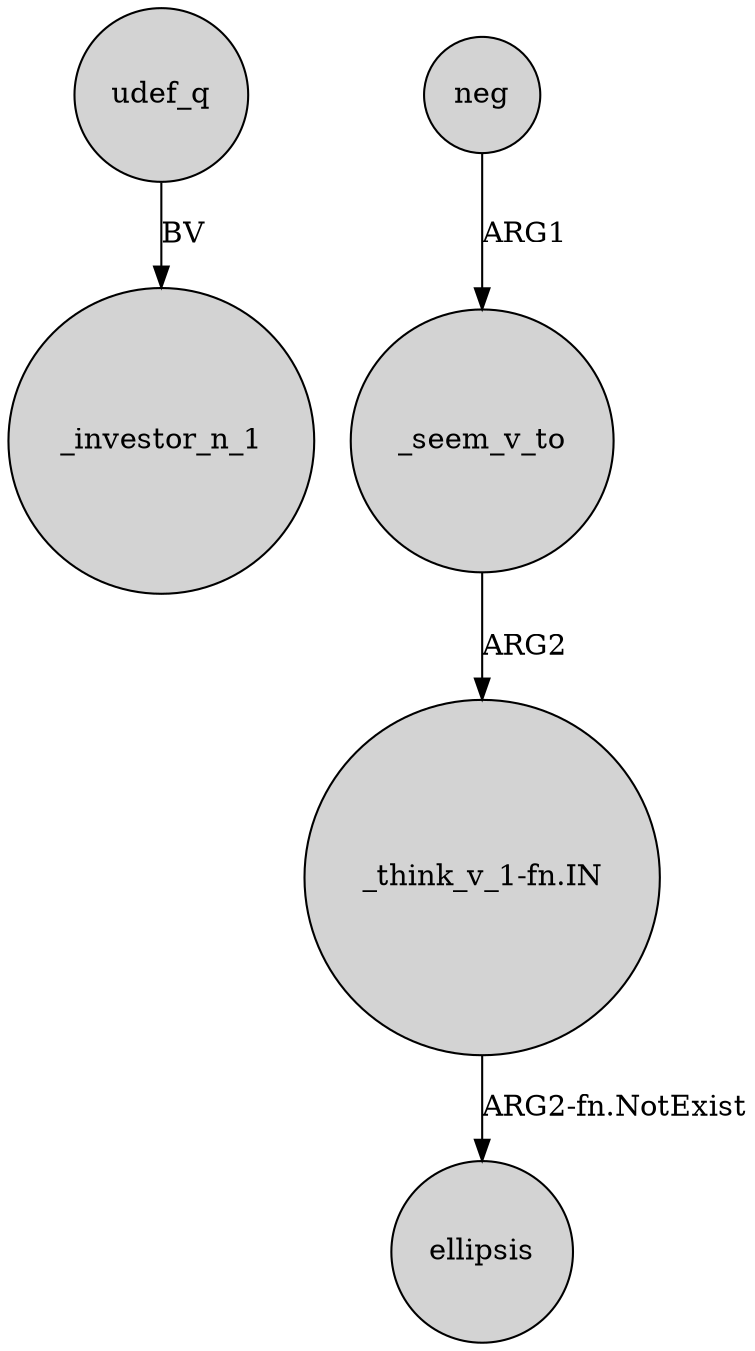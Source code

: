 digraph {
	node [shape=circle style=filled]
	udef_q -> _investor_n_1 [label=BV]
	_seem_v_to -> "_think_v_1-fn.IN" [label=ARG2]
	"_think_v_1-fn.IN" -> ellipsis [label="ARG2-fn.NotExist"]
	neg -> _seem_v_to [label=ARG1]
}
